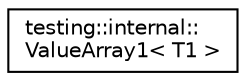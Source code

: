 digraph "Graphical Class Hierarchy"
{
  edge [fontname="Helvetica",fontsize="10",labelfontname="Helvetica",labelfontsize="10"];
  node [fontname="Helvetica",fontsize="10",shape=record];
  rankdir="LR";
  Node0 [label="testing::internal::\lValueArray1\< T1 \>",height=0.2,width=0.4,color="black", fillcolor="white", style="filled",URL="$classtesting_1_1internal_1_1ValueArray1.html"];
}
